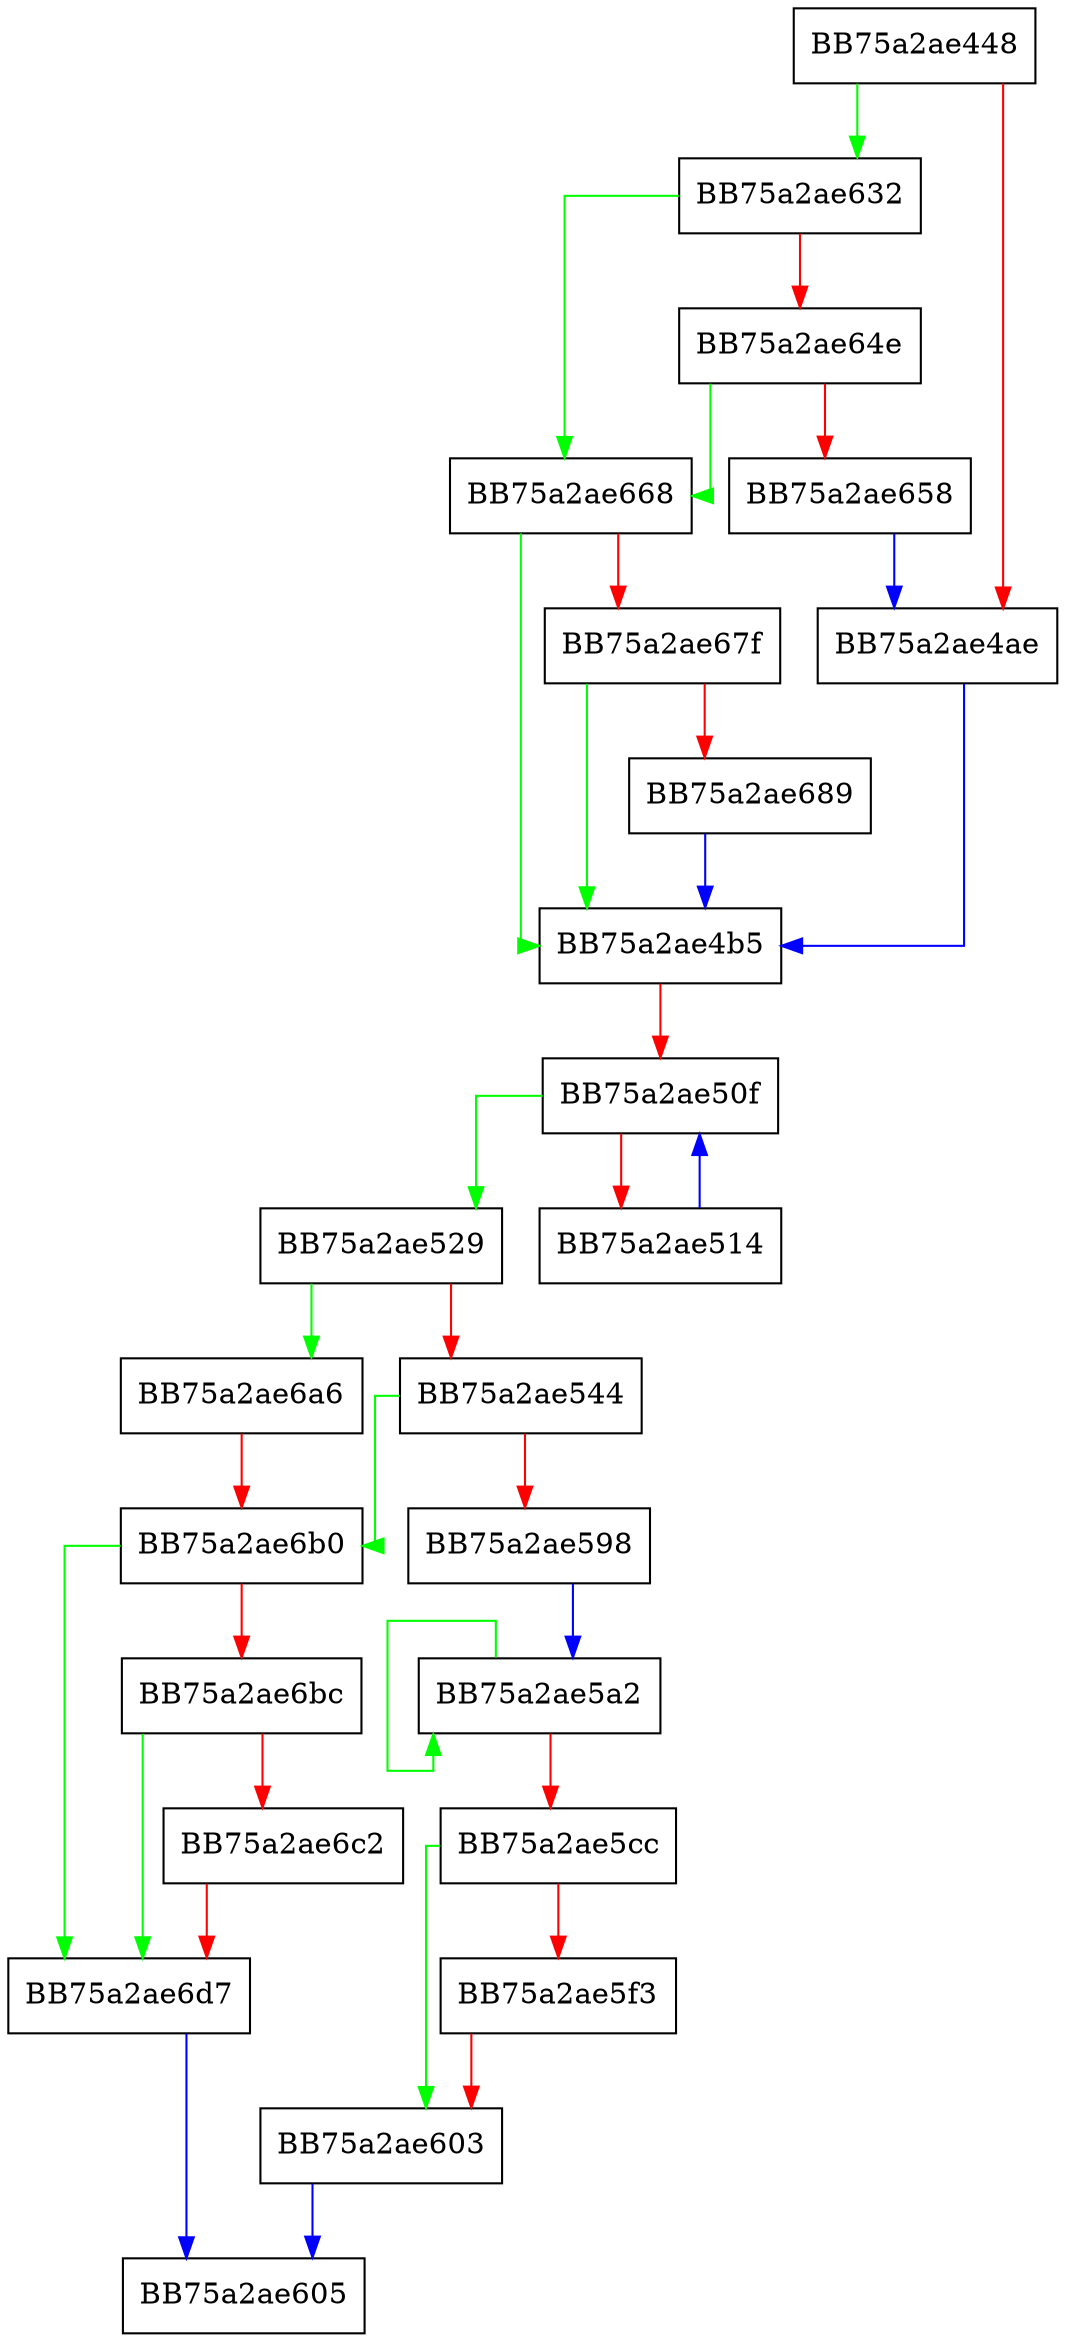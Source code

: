 digraph Sha1HashPath {
  node [shape="box"];
  graph [splines=ortho];
  BB75a2ae448 -> BB75a2ae632 [color="green"];
  BB75a2ae448 -> BB75a2ae4ae [color="red"];
  BB75a2ae4ae -> BB75a2ae4b5 [color="blue"];
  BB75a2ae4b5 -> BB75a2ae50f [color="red"];
  BB75a2ae50f -> BB75a2ae529 [color="green"];
  BB75a2ae50f -> BB75a2ae514 [color="red"];
  BB75a2ae514 -> BB75a2ae50f [color="blue"];
  BB75a2ae529 -> BB75a2ae6a6 [color="green"];
  BB75a2ae529 -> BB75a2ae544 [color="red"];
  BB75a2ae544 -> BB75a2ae6b0 [color="green"];
  BB75a2ae544 -> BB75a2ae598 [color="red"];
  BB75a2ae598 -> BB75a2ae5a2 [color="blue"];
  BB75a2ae5a2 -> BB75a2ae5a2 [color="green"];
  BB75a2ae5a2 -> BB75a2ae5cc [color="red"];
  BB75a2ae5cc -> BB75a2ae603 [color="green"];
  BB75a2ae5cc -> BB75a2ae5f3 [color="red"];
  BB75a2ae5f3 -> BB75a2ae603 [color="red"];
  BB75a2ae603 -> BB75a2ae605 [color="blue"];
  BB75a2ae632 -> BB75a2ae668 [color="green"];
  BB75a2ae632 -> BB75a2ae64e [color="red"];
  BB75a2ae64e -> BB75a2ae668 [color="green"];
  BB75a2ae64e -> BB75a2ae658 [color="red"];
  BB75a2ae658 -> BB75a2ae4ae [color="blue"];
  BB75a2ae668 -> BB75a2ae4b5 [color="green"];
  BB75a2ae668 -> BB75a2ae67f [color="red"];
  BB75a2ae67f -> BB75a2ae4b5 [color="green"];
  BB75a2ae67f -> BB75a2ae689 [color="red"];
  BB75a2ae689 -> BB75a2ae4b5 [color="blue"];
  BB75a2ae6a6 -> BB75a2ae6b0 [color="red"];
  BB75a2ae6b0 -> BB75a2ae6d7 [color="green"];
  BB75a2ae6b0 -> BB75a2ae6bc [color="red"];
  BB75a2ae6bc -> BB75a2ae6d7 [color="green"];
  BB75a2ae6bc -> BB75a2ae6c2 [color="red"];
  BB75a2ae6c2 -> BB75a2ae6d7 [color="red"];
  BB75a2ae6d7 -> BB75a2ae605 [color="blue"];
}